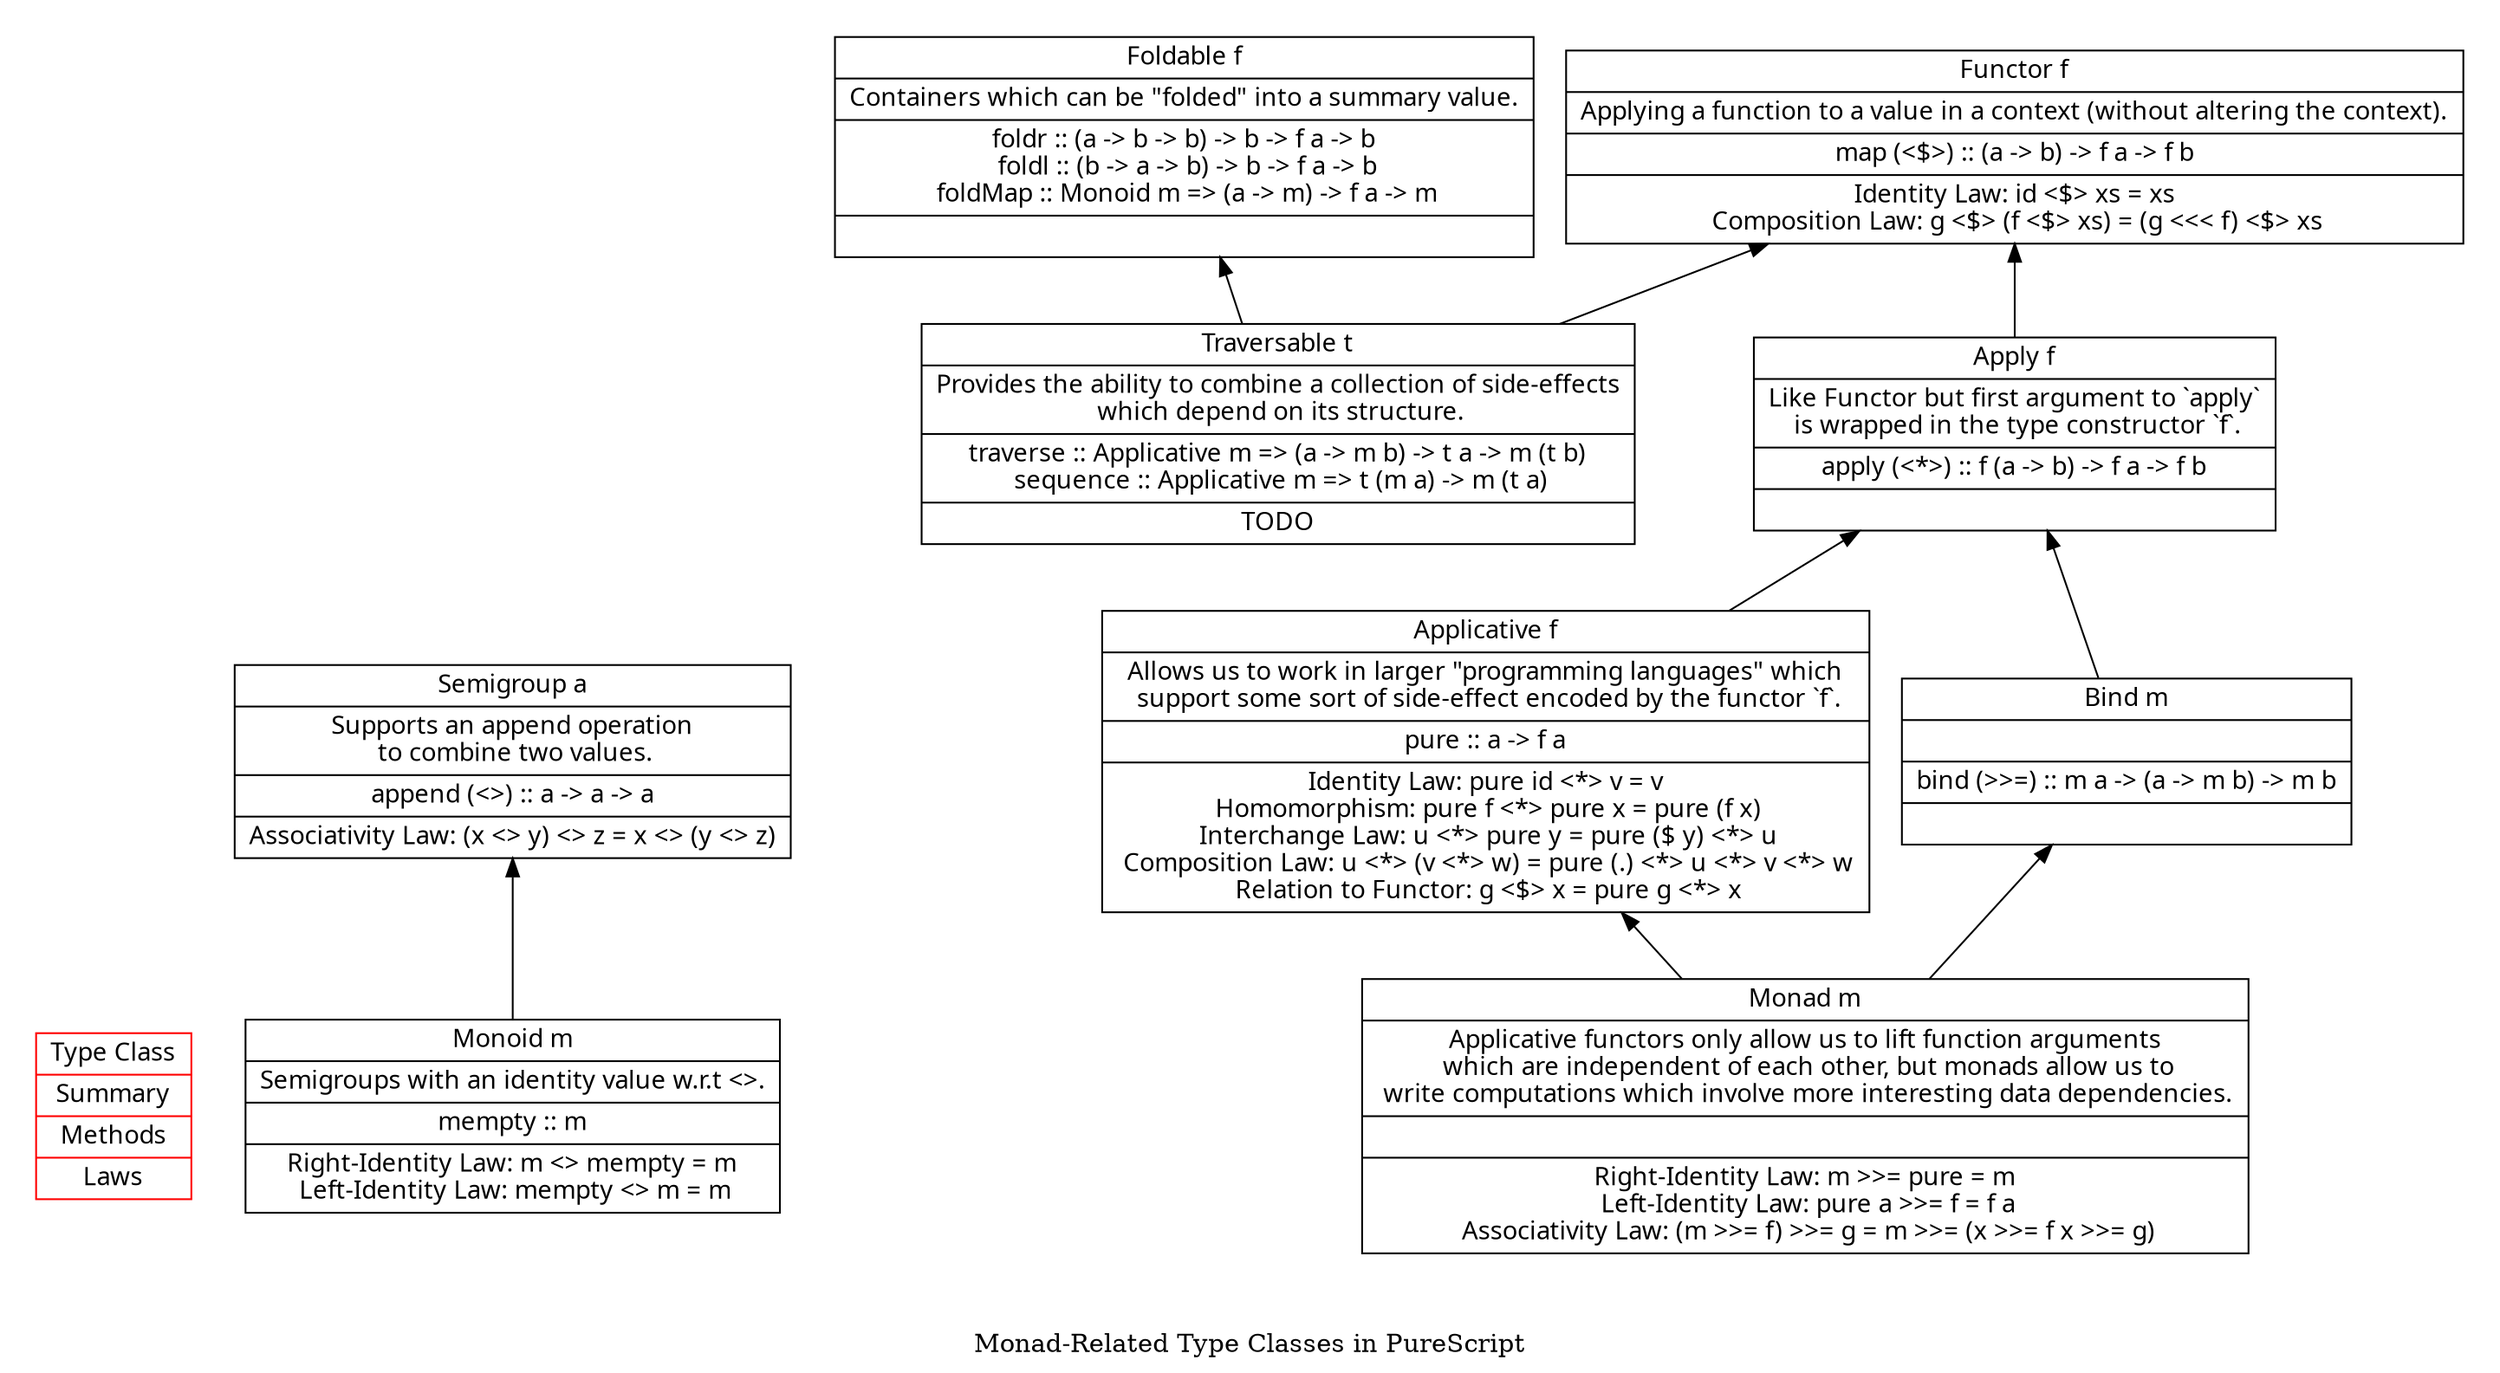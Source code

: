 digraph {
    label="Monad-Related Type Classes in PureScript"
    rankdir=BT
    style=invis
    node [fontname = "Monaco"];

    subgraph cluster_legend {
        label="Legend"
        node [shape=record]

        Legend[label="{ Type Class
                      | Summary
                      | Methods
                      | Laws
                      }"
               color="red"
              ]
    }

    subgraph cluster_monoid {
        label="Monoid"
        node [shape=record]

        Semigroup[label="{ Semigroup a
                         | Supports an append operation\n
                           to combine two values.
                         | append (\<\>) :: a -\> a -\> a
                         | Associativity Law: (x \<\> y) \<\> z = x \<\> (y \<\> z)
                         }"
                 ]
        Monoid   [label="{ Monoid m
                         | Semigroups with an identity value w.r.t \<\>.
                         | mempty :: m
                         | Right-Identity Law: m \<\> mempty = m\n
                           Left-Identity Law: mempty \<\> m = m\n
                         }"
                 ]

        Monoid -> Semigroup
    }

    subgraph cluster_monad {
        label="Monad"
        node [shape=record]

        Functor    [label="{ Functor f
                           | Applying a function to a value in a context (without altering the context).
                           | map (\<$\>) :: (a -\> b) -\> f a -\> f b
                           | Identity Law: id \<$\> xs = xs\n
                             Composition Law: g \<$\> (f \<$\> xs) = (g \<\<\< f) \<$\> xs
                           }"
                   ]
        Apply      [label="{ Apply f
                           | Like Functor but first argument to `apply`\n
                             is wrapped in the type constructor `f`.
                           | apply (\<*\>) :: f (a -\> b) -\> f a -\> f b
                           |
                           }"
                   ]
        Applicative[label="{ Applicative f
                           | Allows us to work in larger \"programming languages\" which\n
                             support some sort of side-effect encoded by the functor `f`.
                           | pure :: a -\> f a
                           | Identity Law: pure id \<*\> v = v\n
                             Homomorphism: pure f \<*\> pure x = pure (f x)\n
                             Interchange Law: u \<*\> pure y = pure ($ y) \<*\> u\n
                             Composition Law: u \<*\> (v \<*\> w) = pure (.) \<*\> u \<*\> v \<*\> w\n
                             Relation to Functor: g \<$\> x = pure g \<*\> x
                           }"
                   ]
        Bind       [label="{ Bind m
                           |
                           | bind (\>\>=) :: m a -\> (a -\> m b) -\> m b
                           |
                           }"
                   ]
        Monad      [label="{ Monad m
                           | Applicative functors only allow us to lift function arguments\n
                             which are independent of each other, but monads allow us to\n
                             write computations which involve more interesting data dependencies.
                           |
                           | Right-Identity Law: m \>\>= pure = m\n
                             Left-Identity Law: pure a \>\>= f = f a\n
                             Associativity Law: (m \>\>= f) \>\>= g = m \>\>= (\x \>\>= f x \>\>= g)
                           }"
                   ]

        Foldable   [label="{ Foldable f
                           | Containers which can be \"folded\" into a summary value.
                           | foldr :: (a -\> b -\> b) -\> b -\> f a -\> b\n
                             foldl :: (b -\> a -\> b) -\> b -\> f a -\> b\n
                             foldMap :: Monoid m =\> (a -\> m) -\> f a -\> m
                           |
                           }"
                   ]
        Traversable[label="{ Traversable t
                           | Provides the ability to combine a collection of side-effects\n
                             which depend on its structure.
                           | traverse :: Applicative m =\> (a -\> m b) -\> t a -\> m (t b)\n
                             sequence :: Applicative m =\> t (m a) -\> m (t a)
                           | TODO
                           }"
                   ]

        Apply -> Functor
        Applicative -> Apply
        Bind -> Apply
        Monad -> Bind
        Monad -> Applicative

        Traversable -> Foldable
        Traversable -> Functor
    }
}
